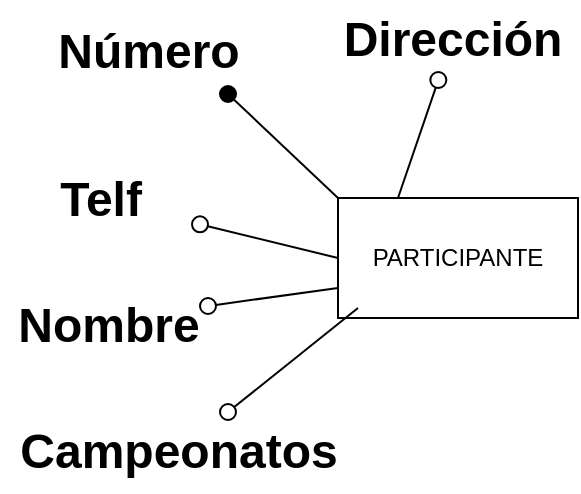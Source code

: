 <mxfile version="24.7.16">
  <diagram name="Página-1" id="f4MDFXjiVU5M9V5jrg_D">
    <mxGraphModel dx="1834" dy="822" grid="0" gridSize="10" guides="1" tooltips="1" connect="1" arrows="1" fold="1" page="0" pageScale="1" pageWidth="827" pageHeight="1169" math="0" shadow="0">
      <root>
        <mxCell id="0" />
        <mxCell id="1" parent="0" />
        <mxCell id="zxiyKPYXwh-d73V5AKk1-1" value="PARTICIPANTE" style="rounded=0;whiteSpace=wrap;html=1;" vertex="1" parent="1">
          <mxGeometry x="140" y="170" width="120" height="60" as="geometry" />
        </mxCell>
        <mxCell id="zxiyKPYXwh-d73V5AKk1-2" value="Número" style="text;strokeColor=none;fillColor=none;html=1;fontSize=24;fontStyle=1;verticalAlign=middle;align=center;" vertex="1" parent="1">
          <mxGeometry x="-5" y="77" width="100" height="40" as="geometry" />
        </mxCell>
        <mxCell id="zxiyKPYXwh-d73V5AKk1-3" value="Dirección" style="text;strokeColor=none;fillColor=none;html=1;fontSize=24;fontStyle=1;verticalAlign=middle;align=center;" vertex="1" parent="1">
          <mxGeometry x="147" y="71" width="100" height="40" as="geometry" />
        </mxCell>
        <mxCell id="zxiyKPYXwh-d73V5AKk1-4" value="Telf" style="text;strokeColor=none;fillColor=none;html=1;fontSize=24;fontStyle=1;verticalAlign=middle;align=center;" vertex="1" parent="1">
          <mxGeometry x="-29" y="151" width="100" height="40" as="geometry" />
        </mxCell>
        <mxCell id="zxiyKPYXwh-d73V5AKk1-5" value="Nombre" style="text;strokeColor=none;fillColor=none;html=1;fontSize=24;fontStyle=1;verticalAlign=middle;align=center;" vertex="1" parent="1">
          <mxGeometry x="-25" y="214" width="100" height="40" as="geometry" />
        </mxCell>
        <mxCell id="zxiyKPYXwh-d73V5AKk1-6" value="Campeonatos" style="text;strokeColor=none;fillColor=none;html=1;fontSize=24;fontStyle=1;verticalAlign=middle;align=center;" vertex="1" parent="1">
          <mxGeometry x="10" y="277" width="100" height="40" as="geometry" />
        </mxCell>
        <mxCell id="zxiyKPYXwh-d73V5AKk1-7" value="" style="endArrow=oval;html=1;rounded=0;fontSize=12;startSize=8;endSize=8;curved=1;entryX=0.9;entryY=1.025;entryDx=0;entryDy=0;entryPerimeter=0;exitX=0;exitY=0;exitDx=0;exitDy=0;endFill=1;" edge="1" parent="1" source="zxiyKPYXwh-d73V5AKk1-1" target="zxiyKPYXwh-d73V5AKk1-2">
          <mxGeometry width="50" height="50" relative="1" as="geometry">
            <mxPoint x="175" y="225" as="sourcePoint" />
            <mxPoint x="225" y="175" as="targetPoint" />
          </mxGeometry>
        </mxCell>
        <mxCell id="zxiyKPYXwh-d73V5AKk1-8" value="" style="endArrow=oval;html=1;rounded=0;fontSize=12;startSize=8;endSize=8;curved=1;exitX=0.25;exitY=0;exitDx=0;exitDy=0;endFill=0;" edge="1" parent="1" source="zxiyKPYXwh-d73V5AKk1-1" target="zxiyKPYXwh-d73V5AKk1-3">
          <mxGeometry width="50" height="50" relative="1" as="geometry">
            <mxPoint x="150" y="180" as="sourcePoint" />
            <mxPoint x="95" y="128" as="targetPoint" />
          </mxGeometry>
        </mxCell>
        <mxCell id="zxiyKPYXwh-d73V5AKk1-9" value="" style="endArrow=oval;html=1;rounded=0;fontSize=12;startSize=8;endSize=8;curved=1;exitX=0;exitY=0.5;exitDx=0;exitDy=0;endFill=0;" edge="1" parent="1" source="zxiyKPYXwh-d73V5AKk1-1" target="zxiyKPYXwh-d73V5AKk1-4">
          <mxGeometry width="50" height="50" relative="1" as="geometry">
            <mxPoint x="160" y="190" as="sourcePoint" />
            <mxPoint x="196" y="121" as="targetPoint" />
          </mxGeometry>
        </mxCell>
        <mxCell id="zxiyKPYXwh-d73V5AKk1-10" value="" style="endArrow=oval;html=1;rounded=0;fontSize=12;startSize=8;endSize=8;curved=1;exitX=0;exitY=0.75;exitDx=0;exitDy=0;endFill=0;entryX=1;entryY=0.25;entryDx=0;entryDy=0;" edge="1" parent="1" source="zxiyKPYXwh-d73V5AKk1-1" target="zxiyKPYXwh-d73V5AKk1-5">
          <mxGeometry width="50" height="50" relative="1" as="geometry">
            <mxPoint x="150" y="210" as="sourcePoint" />
            <mxPoint x="81" y="193" as="targetPoint" />
          </mxGeometry>
        </mxCell>
        <mxCell id="zxiyKPYXwh-d73V5AKk1-11" value="" style="endArrow=oval;html=1;rounded=0;fontSize=12;startSize=8;endSize=8;curved=1;exitX=0;exitY=0.75;exitDx=0;exitDy=0;endFill=0;" edge="1" parent="1" target="zxiyKPYXwh-d73V5AKk1-6">
          <mxGeometry width="50" height="50" relative="1" as="geometry">
            <mxPoint x="150" y="225" as="sourcePoint" />
            <mxPoint x="85" y="234" as="targetPoint" />
          </mxGeometry>
        </mxCell>
      </root>
    </mxGraphModel>
  </diagram>
</mxfile>
